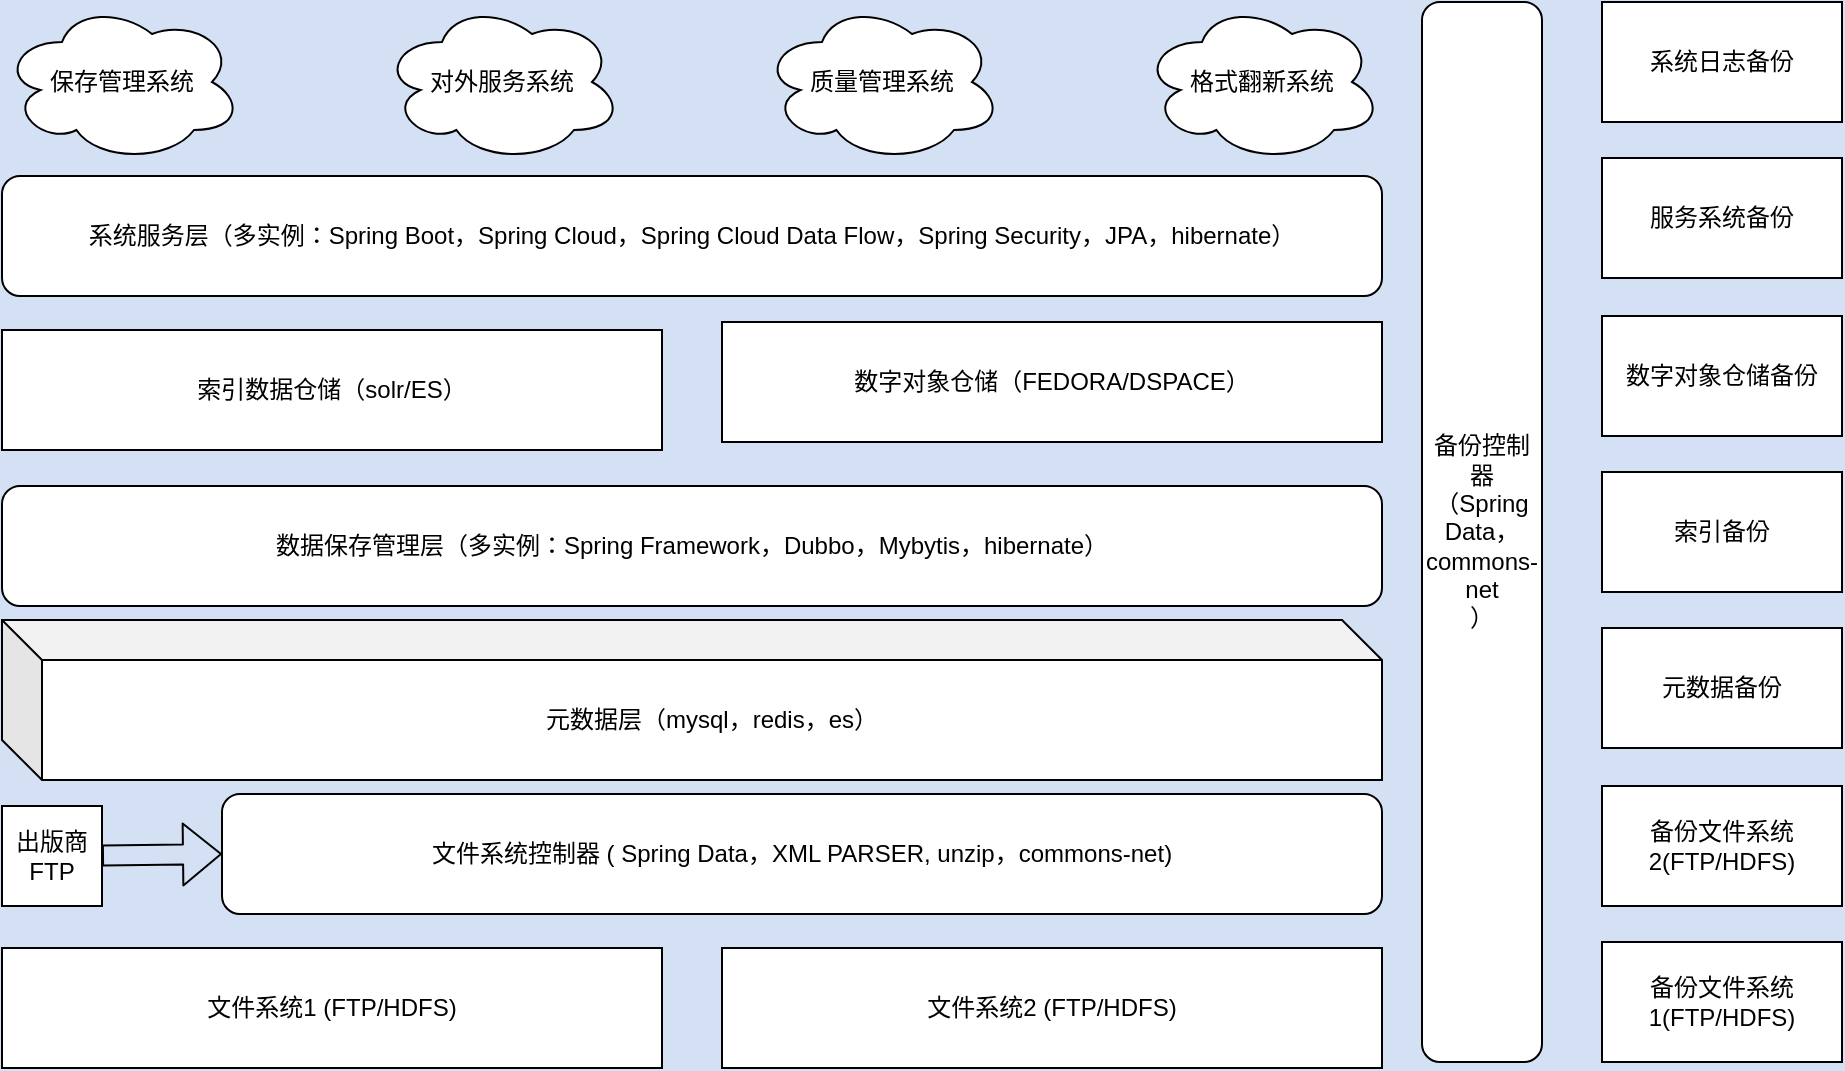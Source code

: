 <mxfile version="10.6.0" type="github"><diagram name="Page-1" id="7a6c530e-6e37-e111-ec74-82921da8cc10"><mxGraphModel dx="1080" dy="403" grid="1" gridSize="10" guides="1" tooltips="1" connect="1" arrows="1" fold="1" page="1" pageScale="1.5" pageWidth="1169" pageHeight="827" background="#D4E1F5" math="0" shadow="0"><root><mxCell id="0" style=";html=1;"/><mxCell id="1" style=";html=1;" parent="0"/><mxCell id="chhOXjVnaPrCdSi-Jgqd-2" value="出版商FTP" style="whiteSpace=wrap;html=1;aspect=fixed;" vertex="1" parent="1"><mxGeometry x="570" y="672" width="50" height="50" as="geometry"/></mxCell><mxCell id="chhOXjVnaPrCdSi-Jgqd-5" value="文件系统1 (FTP/HDFS)" style="rounded=0;whiteSpace=wrap;html=1;" vertex="1" parent="1"><mxGeometry x="570" y="743" width="330" height="60" as="geometry"/></mxCell><mxCell id="chhOXjVnaPrCdSi-Jgqd-7" value="文件系统2 (FTP/HDFS)" style="rounded=0;whiteSpace=wrap;html=1;" vertex="1" parent="1"><mxGeometry x="930" y="743" width="330" height="60" as="geometry"/></mxCell><mxCell id="chhOXjVnaPrCdSi-Jgqd-8" value="文件系统控制器 ( Spring Data，XML PARSER, unzip，&lt;span&gt;commons-net&lt;/span&gt;)" style="rounded=1;whiteSpace=wrap;html=1;" vertex="1" parent="1"><mxGeometry x="680" y="666" width="580" height="60" as="geometry"/></mxCell><mxCell id="chhOXjVnaPrCdSi-Jgqd-10" value="" style="shape=flexArrow;endArrow=classic;html=1;entryX=0;entryY=0.5;entryDx=0;entryDy=0;" edge="1" parent="1" source="chhOXjVnaPrCdSi-Jgqd-2" target="chhOXjVnaPrCdSi-Jgqd-8"><mxGeometry width="50" height="50" relative="1" as="geometry"><mxPoint x="510" y="695" as="sourcePoint"/><mxPoint x="560" y="645" as="targetPoint"/></mxGeometry></mxCell><mxCell id="chhOXjVnaPrCdSi-Jgqd-15" value="备份控制器（Spring Data，commons-net&lt;br&gt;）" style="rounded=1;whiteSpace=wrap;html=1;direction=south;" vertex="1" parent="1"><mxGeometry x="1280" y="270" width="60" height="530" as="geometry"/></mxCell><mxCell id="chhOXjVnaPrCdSi-Jgqd-16" value="备份文件系统1(FTP/HDFS)" style="rounded=0;whiteSpace=wrap;html=1;" vertex="1" parent="1"><mxGeometry x="1370" y="740" width="120" height="60" as="geometry"/></mxCell><mxCell id="chhOXjVnaPrCdSi-Jgqd-18" value="备份文件系统2(FTP/HDFS)" style="rounded=0;whiteSpace=wrap;html=1;" vertex="1" parent="1"><mxGeometry x="1370" y="662" width="120" height="60" as="geometry"/></mxCell><mxCell id="chhOXjVnaPrCdSi-Jgqd-23" value="元数据层（mysql，redis，es）" style="shape=cube;whiteSpace=wrap;html=1;boundedLbl=1;backgroundOutline=1;darkOpacity=0.05;darkOpacity2=0.1;" vertex="1" parent="1"><mxGeometry x="570" y="579" width="690" height="80" as="geometry"/></mxCell><mxCell id="chhOXjVnaPrCdSi-Jgqd-25" value="索引数据仓储（solr/ES）" style="rounded=0;whiteSpace=wrap;html=1;" vertex="1" parent="1"><mxGeometry x="570" y="434" width="330" height="60" as="geometry"/></mxCell><mxCell id="chhOXjVnaPrCdSi-Jgqd-26" value="数字对象仓储（FEDORA/DSPACE）" style="rounded=0;whiteSpace=wrap;html=1;" vertex="1" parent="1"><mxGeometry x="930" y="430" width="330" height="60" as="geometry"/></mxCell><mxCell id="chhOXjVnaPrCdSi-Jgqd-27" value="元数据备份" style="rounded=0;whiteSpace=wrap;html=1;" vertex="1" parent="1"><mxGeometry x="1370" y="583" width="120" height="60" as="geometry"/></mxCell><mxCell id="chhOXjVnaPrCdSi-Jgqd-28" value="索引备份" style="rounded=0;whiteSpace=wrap;html=1;" vertex="1" parent="1"><mxGeometry x="1370" y="505" width="120" height="60" as="geometry"/></mxCell><mxCell id="chhOXjVnaPrCdSi-Jgqd-29" value="数字对象仓储备份" style="rounded=0;whiteSpace=wrap;html=1;" vertex="1" parent="1"><mxGeometry x="1370" y="427" width="120" height="60" as="geometry"/></mxCell><mxCell id="chhOXjVnaPrCdSi-Jgqd-33" value="数据保存管理层（多实例：Spring Framework，Dubbo，Mybytis，hibernate）" style="rounded=1;whiteSpace=wrap;html=1;" vertex="1" parent="1"><mxGeometry x="570" y="512" width="690" height="60" as="geometry"/></mxCell><mxCell id="chhOXjVnaPrCdSi-Jgqd-36" value="保存管理系统" style="ellipse;shape=cloud;whiteSpace=wrap;html=1;" vertex="1" parent="1"><mxGeometry x="570" y="270" width="120" height="80" as="geometry"/></mxCell><mxCell id="chhOXjVnaPrCdSi-Jgqd-37" value="对外服务系统" style="ellipse;shape=cloud;whiteSpace=wrap;html=1;" vertex="1" parent="1"><mxGeometry x="760" y="270" width="120" height="80" as="geometry"/></mxCell><mxCell id="chhOXjVnaPrCdSi-Jgqd-38" value="质量管理系统" style="ellipse;shape=cloud;whiteSpace=wrap;html=1;" vertex="1" parent="1"><mxGeometry x="950" y="270" width="120" height="80" as="geometry"/></mxCell><mxCell id="chhOXjVnaPrCdSi-Jgqd-39" value="格式翻新系统" style="ellipse;shape=cloud;whiteSpace=wrap;html=1;" vertex="1" parent="1"><mxGeometry x="1140" y="270" width="120" height="80" as="geometry"/></mxCell><mxCell id="chhOXjVnaPrCdSi-Jgqd-40" value="服务系统备份" style="rounded=0;whiteSpace=wrap;html=1;" vertex="1" parent="1"><mxGeometry x="1370" y="348" width="120" height="60" as="geometry"/></mxCell><mxCell id="chhOXjVnaPrCdSi-Jgqd-41" value="系统日志备份" style="rounded=0;whiteSpace=wrap;html=1;" vertex="1" parent="1"><mxGeometry x="1370" y="270" width="120" height="60" as="geometry"/></mxCell><mxCell id="chhOXjVnaPrCdSi-Jgqd-48" value="系统服务层（多实例：Spring Boot，Spring Cloud，Spring Cloud Data Flow，Spring Security，JPA，hibernate）" style="rounded=1;whiteSpace=wrap;html=1;" vertex="1" parent="1"><mxGeometry x="570" y="357" width="690" height="60" as="geometry"/></mxCell></root></mxGraphModel></diagram></mxfile>